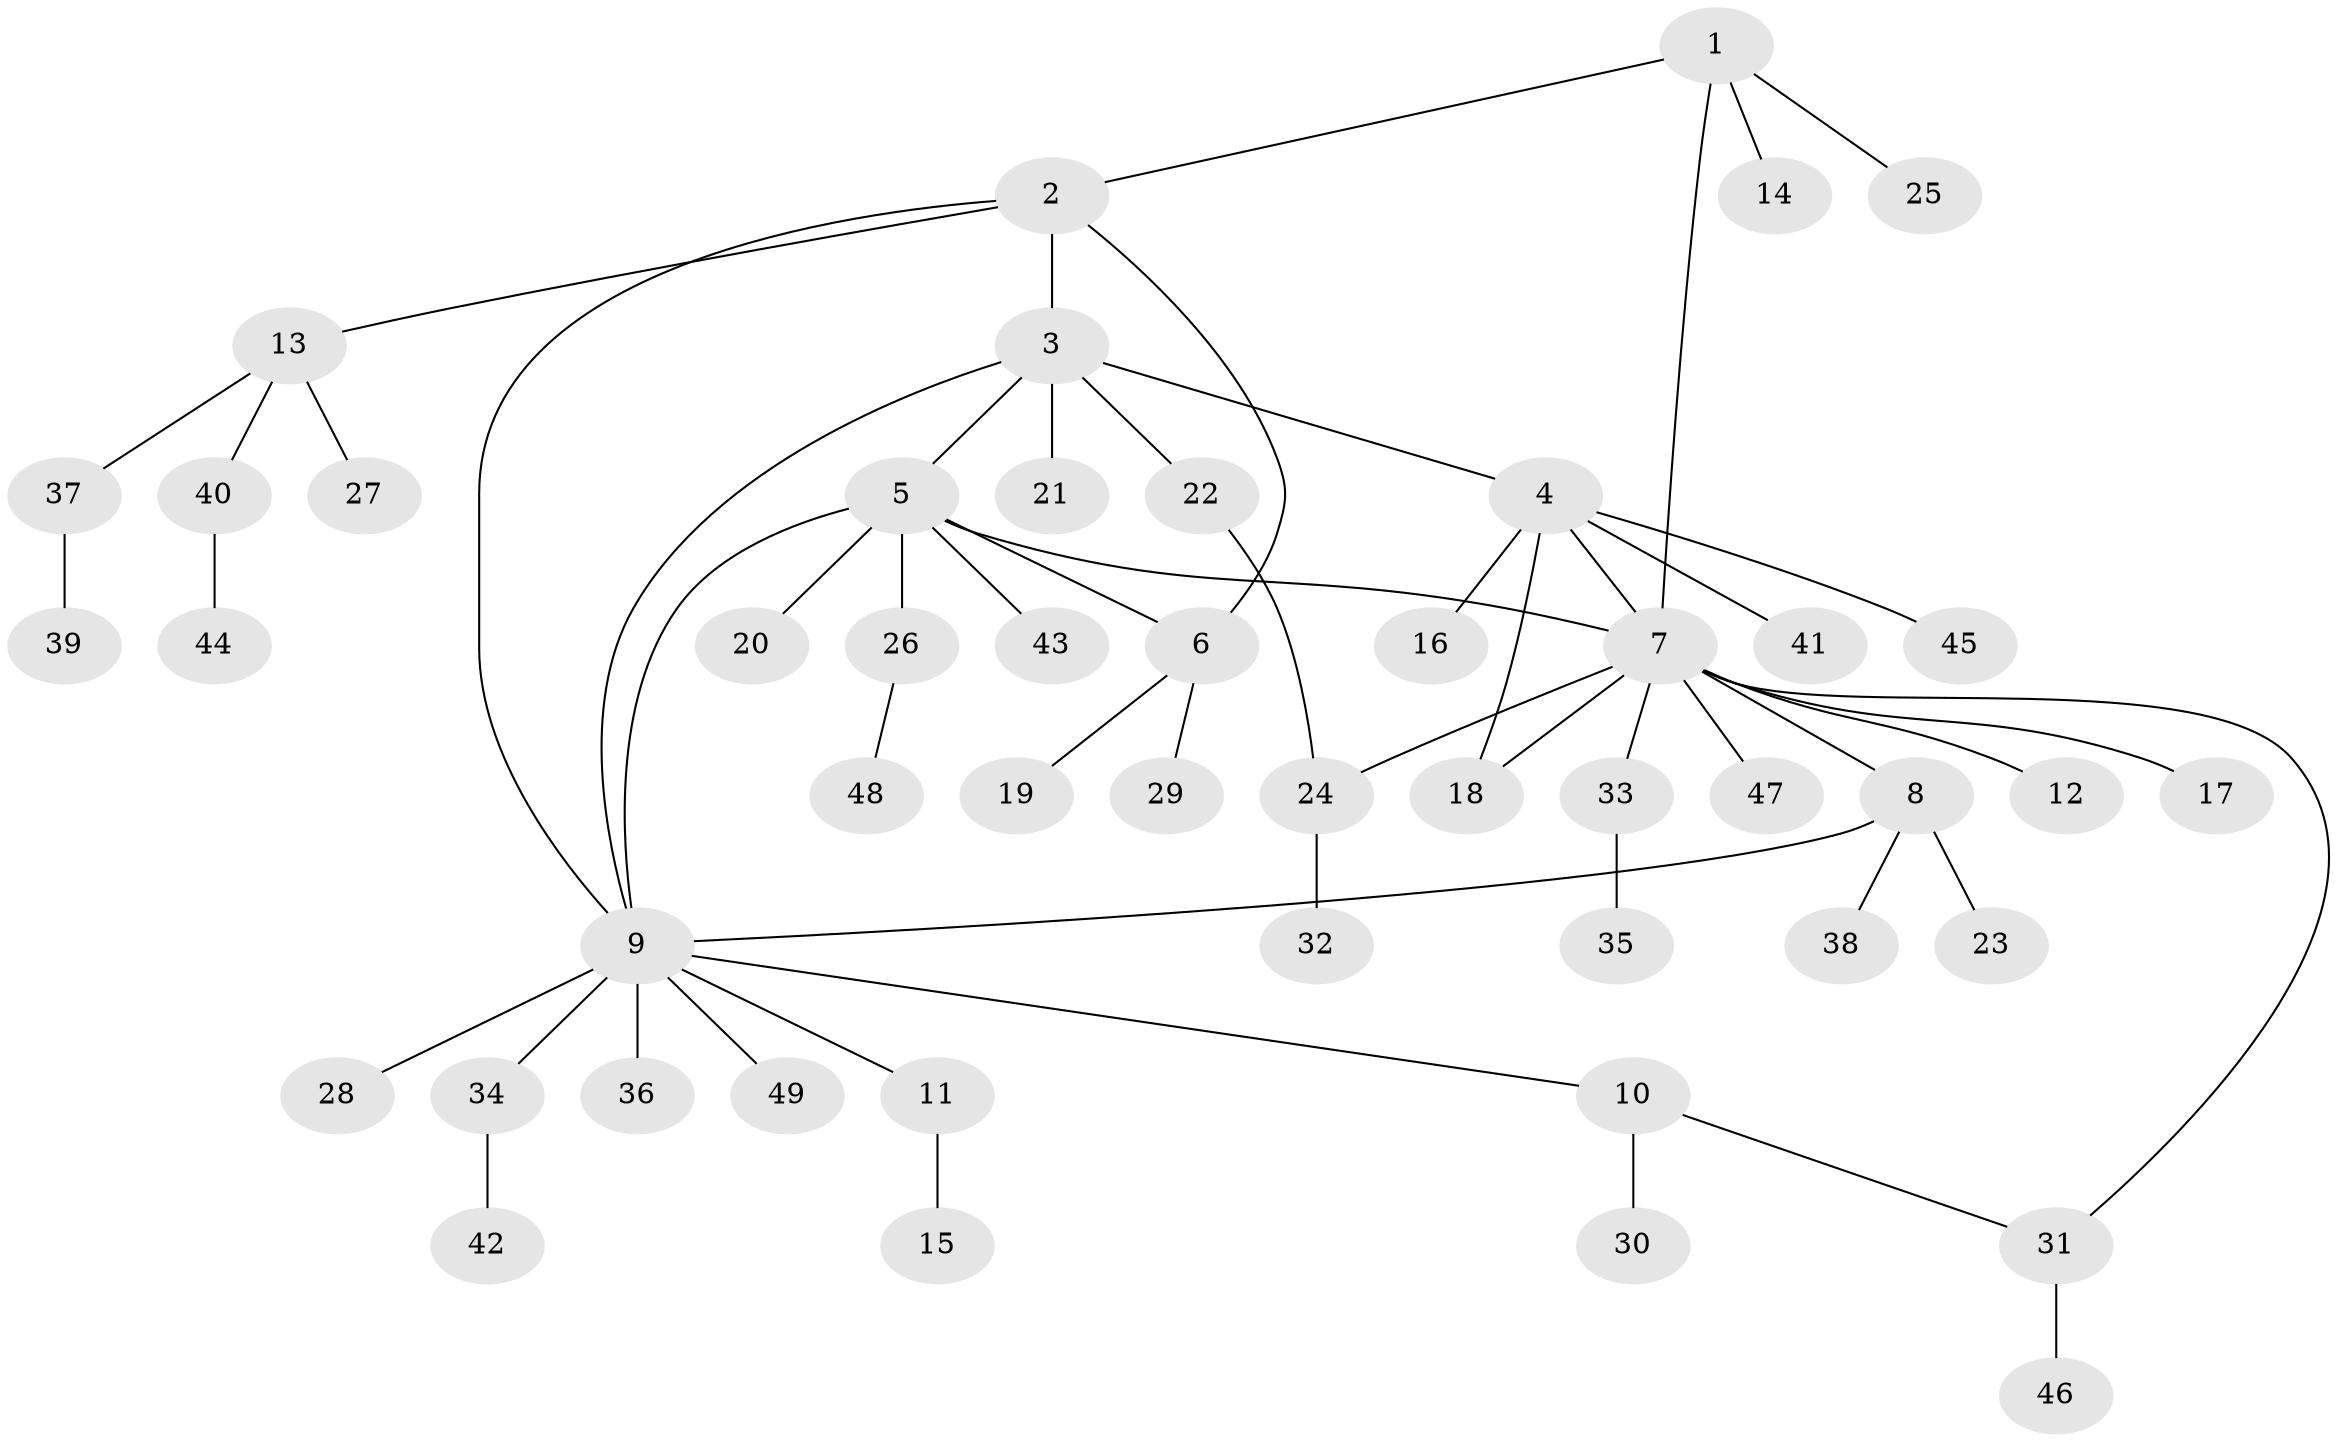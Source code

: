 // Generated by graph-tools (version 1.1) at 2025/55/03/09/25 04:55:29]
// undirected, 49 vertices, 57 edges
graph export_dot {
graph [start="1"]
  node [color=gray90,style=filled];
  1;
  2;
  3;
  4;
  5;
  6;
  7;
  8;
  9;
  10;
  11;
  12;
  13;
  14;
  15;
  16;
  17;
  18;
  19;
  20;
  21;
  22;
  23;
  24;
  25;
  26;
  27;
  28;
  29;
  30;
  31;
  32;
  33;
  34;
  35;
  36;
  37;
  38;
  39;
  40;
  41;
  42;
  43;
  44;
  45;
  46;
  47;
  48;
  49;
  1 -- 2;
  1 -- 7;
  1 -- 14;
  1 -- 25;
  2 -- 3;
  2 -- 6;
  2 -- 9;
  2 -- 13;
  3 -- 4;
  3 -- 5;
  3 -- 9;
  3 -- 21;
  3 -- 22;
  4 -- 7;
  4 -- 16;
  4 -- 18;
  4 -- 41;
  4 -- 45;
  5 -- 6;
  5 -- 7;
  5 -- 9;
  5 -- 20;
  5 -- 26;
  5 -- 43;
  6 -- 19;
  6 -- 29;
  7 -- 8;
  7 -- 12;
  7 -- 17;
  7 -- 18;
  7 -- 24;
  7 -- 31;
  7 -- 33;
  7 -- 47;
  8 -- 9;
  8 -- 23;
  8 -- 38;
  9 -- 10;
  9 -- 11;
  9 -- 28;
  9 -- 34;
  9 -- 36;
  9 -- 49;
  10 -- 30;
  10 -- 31;
  11 -- 15;
  13 -- 27;
  13 -- 37;
  13 -- 40;
  22 -- 24;
  24 -- 32;
  26 -- 48;
  31 -- 46;
  33 -- 35;
  34 -- 42;
  37 -- 39;
  40 -- 44;
}
